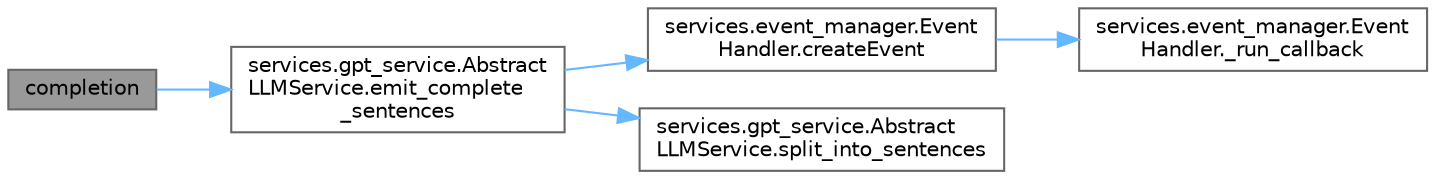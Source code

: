 digraph "completion"
{
 // LATEX_PDF_SIZE
  bgcolor="transparent";
  edge [fontname=Helvetica,fontsize=10,labelfontname=Helvetica,labelfontsize=10];
  node [fontname=Helvetica,fontsize=10,shape=box,height=0.2,width=0.4];
  rankdir="LR";
  Node1 [id="Node000001",label="completion",height=0.2,width=0.4,color="gray40", fillcolor="grey60", style="filled", fontcolor="black",tooltip=" "];
  Node1 -> Node2 [id="edge1_Node000001_Node000002",color="steelblue1",style="solid",tooltip=" "];
  Node2 [id="Node000002",label="services.gpt_service.Abstract\lLLMService.emit_complete\l_sentences",height=0.2,width=0.4,color="grey40", fillcolor="white", style="filled",URL="$classservices_1_1gpt__service_1_1_abstract_l_l_m_service.html#a01682f7dddb2777b9499737564c132cf",tooltip=" "];
  Node2 -> Node3 [id="edge2_Node000002_Node000003",color="steelblue1",style="solid",tooltip=" "];
  Node3 [id="Node000003",label="services.event_manager.Event\lHandler.createEvent",height=0.2,width=0.4,color="grey40", fillcolor="white", style="filled",URL="$classservices_1_1event__manager_1_1_event_handler.html#af0b13c52d513139510df47781cf94ab9",tooltip=" "];
  Node3 -> Node4 [id="edge3_Node000003_Node000004",color="steelblue1",style="solid",tooltip=" "];
  Node4 [id="Node000004",label="services.event_manager.Event\lHandler._run_callback",height=0.2,width=0.4,color="grey40", fillcolor="white", style="filled",URL="$classservices_1_1event__manager_1_1_event_handler.html#a142819f6f7c8639f2a664c46b80f337a",tooltip=" "];
  Node2 -> Node5 [id="edge4_Node000002_Node000005",color="steelblue1",style="solid",tooltip=" "];
  Node5 [id="Node000005",label="services.gpt_service.Abstract\lLLMService.split_into_sentences",height=0.2,width=0.4,color="grey40", fillcolor="white", style="filled",URL="$classservices_1_1gpt__service_1_1_abstract_l_l_m_service.html#a0273afee408d6d770b3dfcac0adbf045",tooltip=" "];
}
